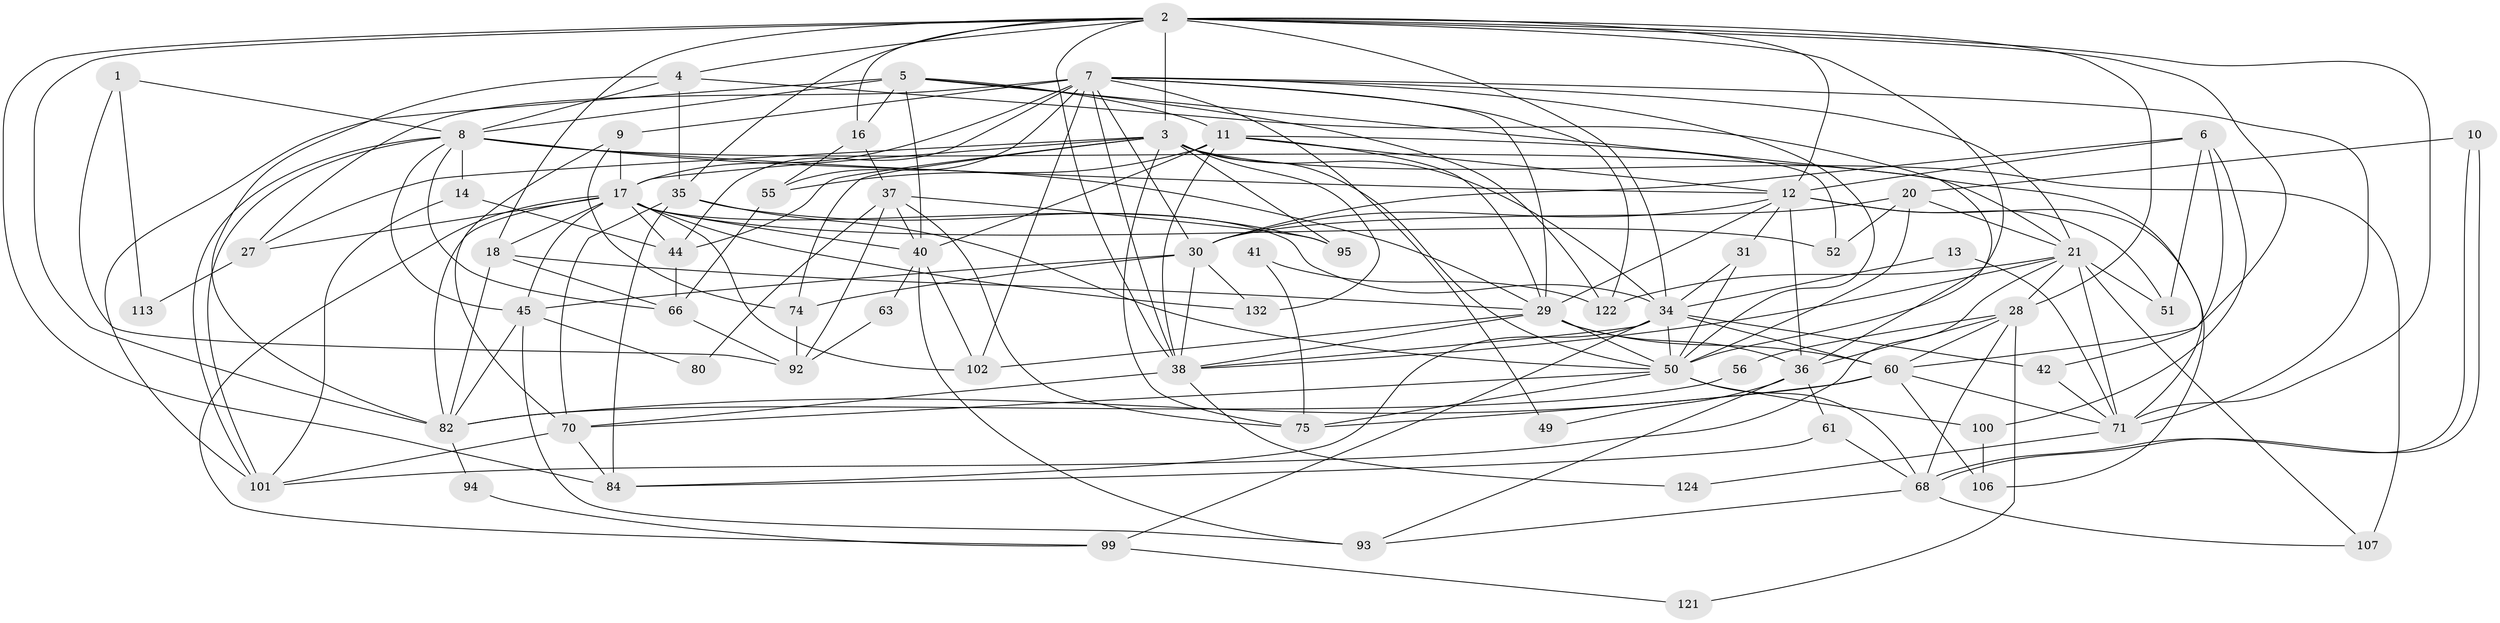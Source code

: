 // original degree distribution, {3: 0.2222222222222222, 6: 0.0962962962962963, 4: 0.2814814814814815, 5: 0.2, 2: 0.15555555555555556, 7: 0.037037037037037035, 8: 0.007407407407407408}
// Generated by graph-tools (version 1.1) at 2025/18/03/04/25 18:18:54]
// undirected, 67 vertices, 185 edges
graph export_dot {
graph [start="1"]
  node [color=gray90,style=filled];
  1;
  2 [super="+15+88+26"];
  3 [super="+87+127+69"];
  4 [super="+85"];
  5 [super="+79+72"];
  6 [super="+33"];
  7 [super="+39+25+19"];
  8 [super="+131+57+86"];
  9 [super="+90+24"];
  10;
  11 [super="+133"];
  12 [super="+43"];
  13;
  14 [super="+109"];
  16;
  17 [super="+58+59"];
  18 [super="+23"];
  20 [super="+76+96"];
  21 [super="+32+22"];
  27;
  28 [super="+120"];
  29 [super="+64+116"];
  30 [super="+129+115"];
  31;
  34 [super="+78+48"];
  35 [super="+46"];
  36 [super="+67"];
  37 [super="+47"];
  38 [super="+111"];
  40 [super="+81"];
  41;
  42;
  44 [super="+77"];
  45 [super="+112"];
  49;
  50 [super="+54+65"];
  51;
  52;
  55;
  56;
  60 [super="+126"];
  61;
  63;
  66;
  68 [super="+123"];
  70 [super="+98+130"];
  71 [super="+91+117"];
  74;
  75 [super="+119"];
  80;
  82 [super="+83+125"];
  84;
  92 [super="+114"];
  93 [super="+110"];
  94;
  95;
  99;
  100;
  101;
  102;
  106;
  107 [super="+135"];
  113;
  121;
  122;
  124;
  132;
  1 -- 113;
  1 -- 8;
  1 -- 92;
  2 -- 34;
  2 -- 16;
  2 -- 18;
  2 -- 4;
  2 -- 71;
  2 -- 3 [weight=3];
  2 -- 50;
  2 -- 35 [weight=2];
  2 -- 28;
  2 -- 82;
  2 -- 84;
  2 -- 38;
  2 -- 12;
  2 -- 60;
  3 -- 74 [weight=2];
  3 -- 17;
  3 -- 27;
  3 -- 44 [weight=2];
  3 -- 132;
  3 -- 95;
  3 -- 34;
  3 -- 107;
  3 -- 75;
  3 -- 50;
  4 -- 21;
  4 -- 8;
  4 -- 35;
  4 -- 82;
  5 -- 101;
  5 -- 36 [weight=2];
  5 -- 122;
  5 -- 11;
  5 -- 16;
  5 -- 8;
  5 -- 40;
  6 -- 51;
  6 -- 30;
  6 -- 42;
  6 -- 100;
  6 -- 12 [weight=2];
  7 -- 9;
  7 -- 122;
  7 -- 71;
  7 -- 29 [weight=2];
  7 -- 30;
  7 -- 44 [weight=2];
  7 -- 55;
  7 -- 102;
  7 -- 38;
  7 -- 17 [weight=2];
  7 -- 49;
  7 -- 50;
  7 -- 21;
  7 -- 27;
  8 -- 101;
  8 -- 101;
  8 -- 66;
  8 -- 12;
  8 -- 14;
  8 -- 45;
  8 -- 29;
  8 -- 71;
  9 -- 74;
  9 -- 17 [weight=2];
  9 -- 70;
  10 -- 68;
  10 -- 68;
  10 -- 20;
  11 -- 52;
  11 -- 55;
  11 -- 40;
  11 -- 29;
  11 -- 38;
  11 -- 12;
  12 -- 36;
  12 -- 106;
  12 -- 51;
  12 -- 29;
  12 -- 30;
  12 -- 31;
  13 -- 34;
  13 -- 71;
  14 -- 101;
  14 -- 44 [weight=2];
  16 -- 55;
  16 -- 37;
  17 -- 102;
  17 -- 132;
  17 -- 45;
  17 -- 34;
  17 -- 52;
  17 -- 82;
  17 -- 99;
  17 -- 27;
  17 -- 40;
  17 -- 44;
  17 -- 18;
  18 -- 66;
  18 -- 82;
  18 -- 29;
  20 -- 30;
  20 -- 52;
  20 -- 21;
  20 -- 50;
  21 -- 51;
  21 -- 101;
  21 -- 38;
  21 -- 71;
  21 -- 122;
  21 -- 28;
  21 -- 107;
  27 -- 113;
  28 -- 56;
  28 -- 68;
  28 -- 121;
  28 -- 60;
  28 -- 36;
  29 -- 60;
  29 -- 38;
  29 -- 102;
  29 -- 36;
  29 -- 50;
  30 -- 74;
  30 -- 45;
  30 -- 38;
  30 -- 132;
  31 -- 34;
  31 -- 50;
  34 -- 42;
  34 -- 99;
  34 -- 60;
  34 -- 84;
  34 -- 38;
  34 -- 50;
  35 -- 84;
  35 -- 70 [weight=2];
  35 -- 95;
  35 -- 50;
  36 -- 49;
  36 -- 93;
  36 -- 61;
  37 -- 40;
  37 -- 95;
  37 -- 80;
  37 -- 75;
  37 -- 92;
  38 -- 124;
  38 -- 70;
  40 -- 102;
  40 -- 93;
  40 -- 63;
  41 -- 75;
  41 -- 122;
  42 -- 71;
  44 -- 66;
  45 -- 82;
  45 -- 80;
  45 -- 93;
  50 -- 68;
  50 -- 70;
  50 -- 100;
  50 -- 75;
  55 -- 66;
  56 -- 82;
  60 -- 82;
  60 -- 106;
  60 -- 75;
  60 -- 71;
  61 -- 84;
  61 -- 68;
  63 -- 92;
  66 -- 92;
  68 -- 93;
  68 -- 107;
  70 -- 101;
  70 -- 84;
  71 -- 124;
  74 -- 92;
  82 -- 94;
  94 -- 99;
  99 -- 121;
  100 -- 106;
}
